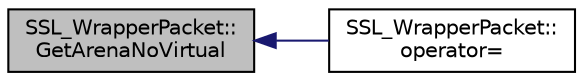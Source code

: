 digraph "SSL_WrapperPacket::GetArenaNoVirtual"
{
 // INTERACTIVE_SVG=YES
  edge [fontname="Helvetica",fontsize="10",labelfontname="Helvetica",labelfontsize="10"];
  node [fontname="Helvetica",fontsize="10",shape=record];
  rankdir="LR";
  Node1 [label="SSL_WrapperPacket::\lGetArenaNoVirtual",height=0.2,width=0.4,color="black", fillcolor="grey75", style="filled", fontcolor="black"];
  Node1 -> Node2 [dir="back",color="midnightblue",fontsize="10",style="solid",fontname="Helvetica"];
  Node2 [label="SSL_WrapperPacket::\loperator=",height=0.2,width=0.4,color="black", fillcolor="white", style="filled",URL="$d3/ddc/class_s_s_l___wrapper_packet.html#aa37cf79396ffa3f55e0599e2ffe9b12b"];
}

